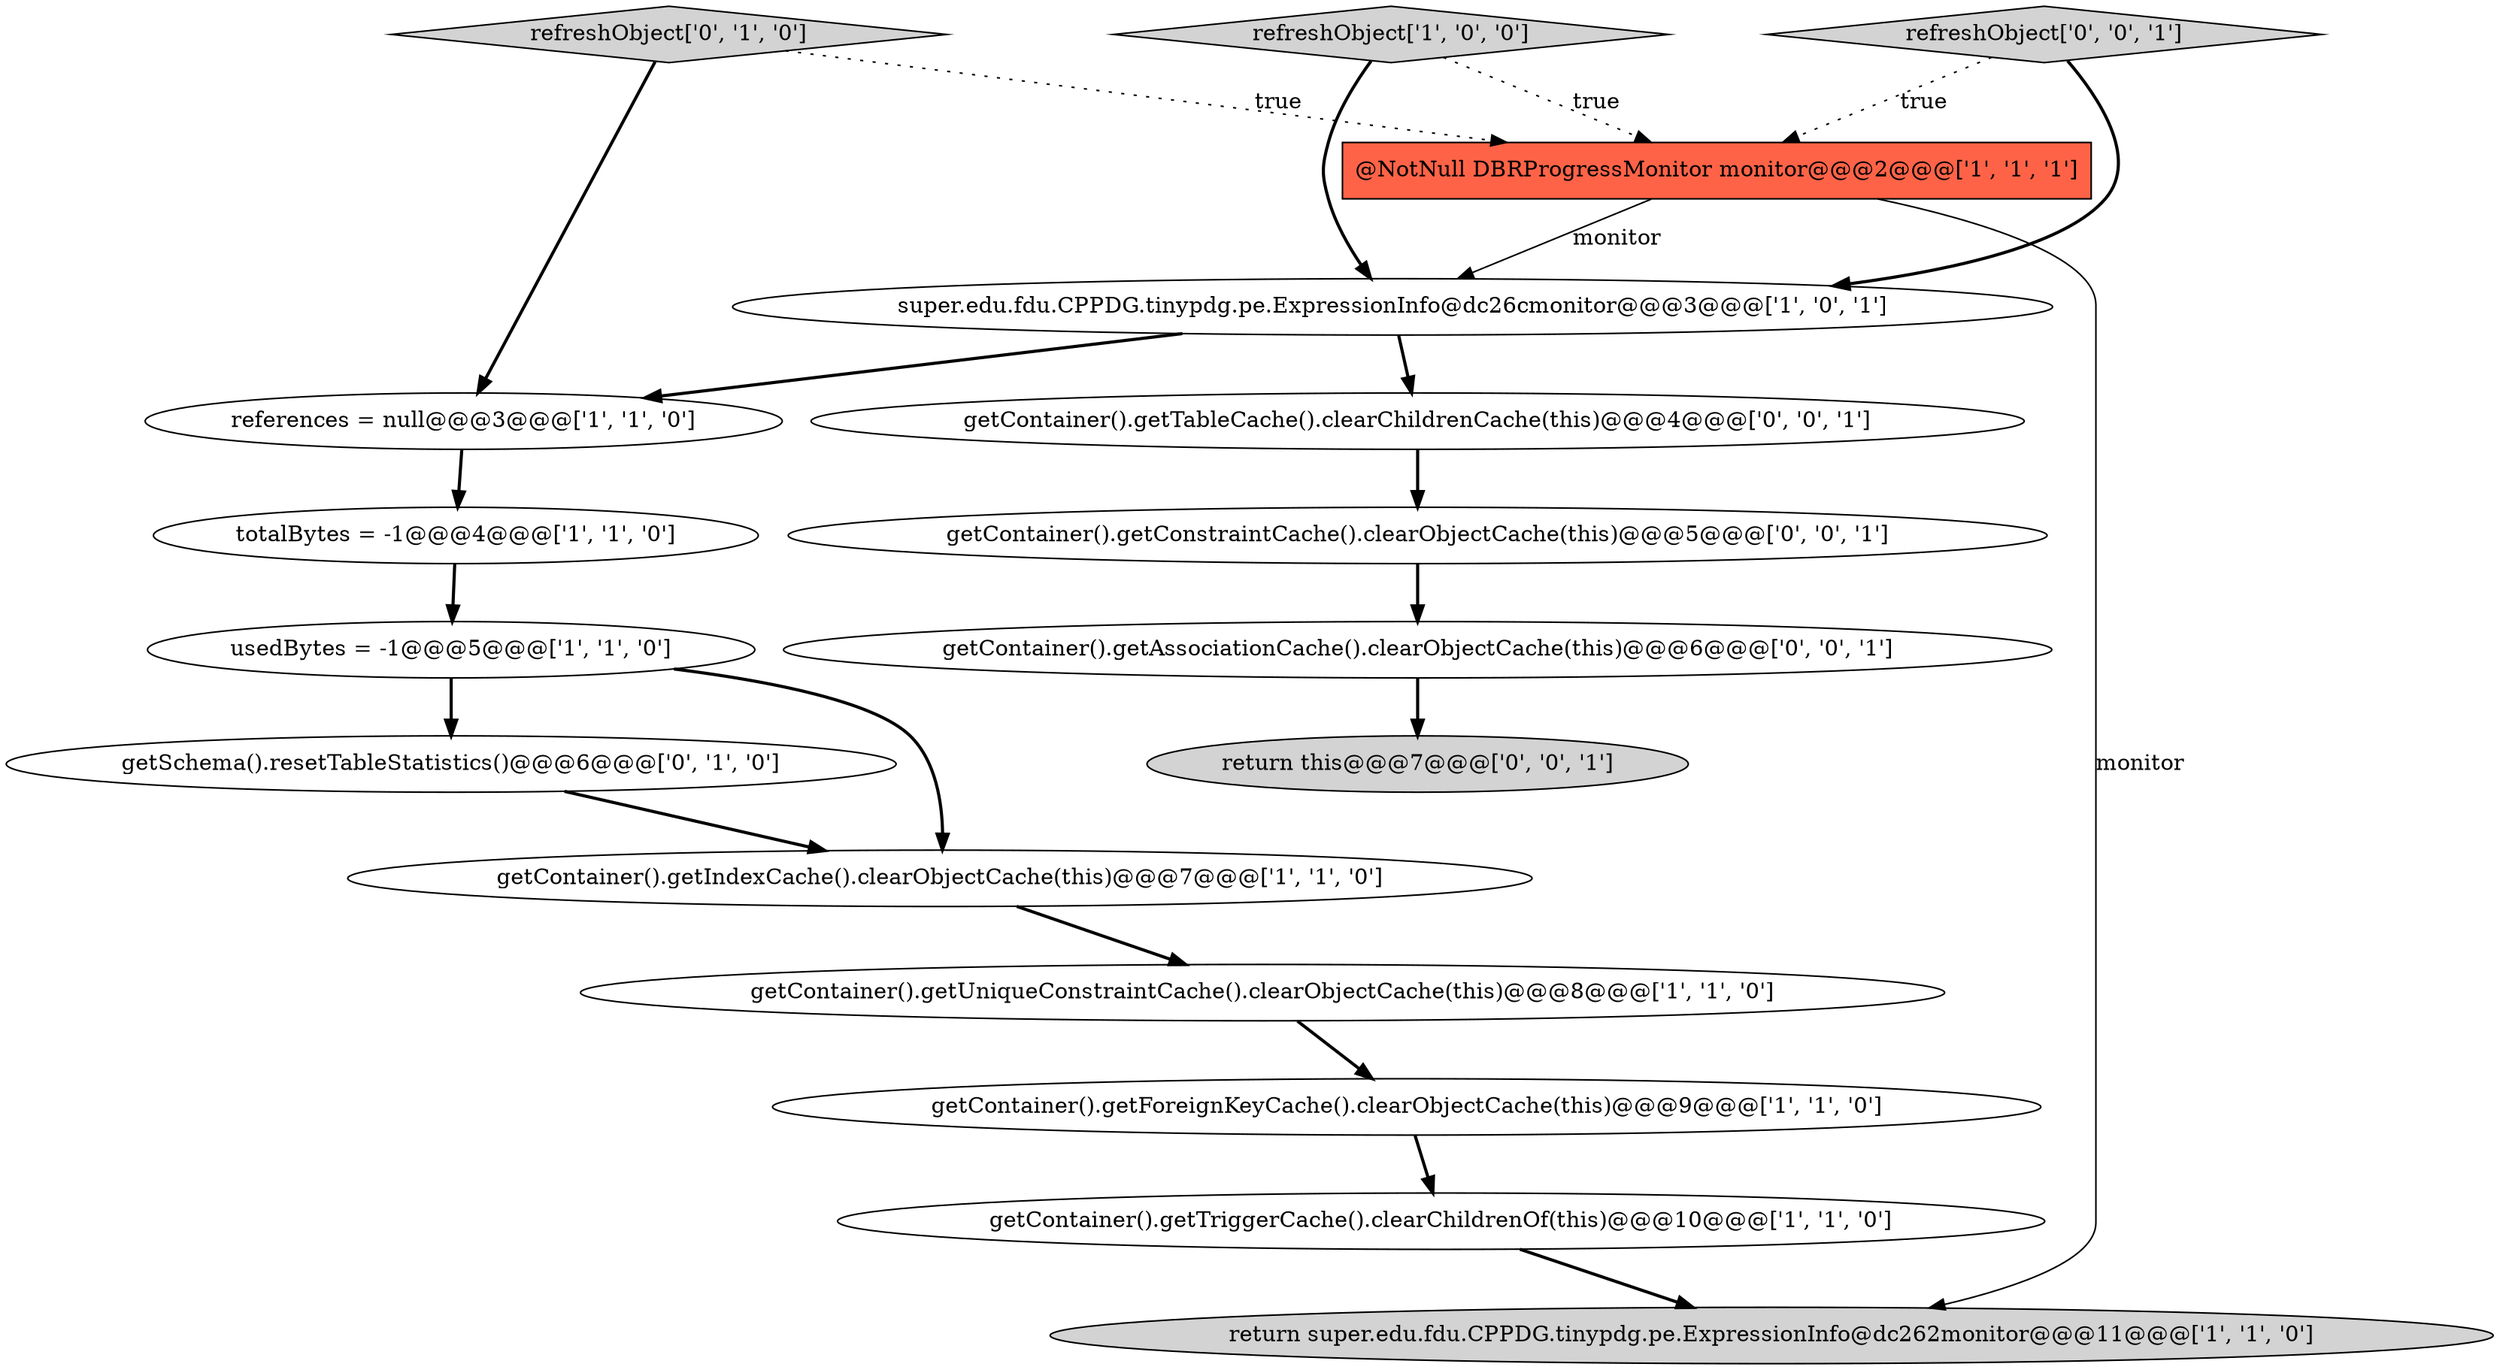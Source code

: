 digraph {
6 [style = filled, label = "references = null@@@3@@@['1', '1', '0']", fillcolor = white, shape = ellipse image = "AAA0AAABBB1BBB"];
8 [style = filled, label = "getContainer().getUniqueConstraintCache().clearObjectCache(this)@@@8@@@['1', '1', '0']", fillcolor = white, shape = ellipse image = "AAA0AAABBB1BBB"];
11 [style = filled, label = "getSchema().resetTableStatistics()@@@6@@@['0', '1', '0']", fillcolor = white, shape = ellipse image = "AAA1AAABBB2BBB"];
12 [style = filled, label = "refreshObject['0', '1', '0']", fillcolor = lightgray, shape = diamond image = "AAA0AAABBB2BBB"];
5 [style = filled, label = "super.edu.fdu.CPPDG.tinypdg.pe.ExpressionInfo@dc26cmonitor@@@3@@@['1', '0', '1']", fillcolor = white, shape = ellipse image = "AAA0AAABBB1BBB"];
3 [style = filled, label = "refreshObject['1', '0', '0']", fillcolor = lightgray, shape = diamond image = "AAA0AAABBB1BBB"];
10 [style = filled, label = "getContainer().getForeignKeyCache().clearObjectCache(this)@@@9@@@['1', '1', '0']", fillcolor = white, shape = ellipse image = "AAA0AAABBB1BBB"];
13 [style = filled, label = "getContainer().getConstraintCache().clearObjectCache(this)@@@5@@@['0', '0', '1']", fillcolor = white, shape = ellipse image = "AAA0AAABBB3BBB"];
16 [style = filled, label = "getContainer().getTableCache().clearChildrenCache(this)@@@4@@@['0', '0', '1']", fillcolor = white, shape = ellipse image = "AAA0AAABBB3BBB"];
15 [style = filled, label = "return this@@@7@@@['0', '0', '1']", fillcolor = lightgray, shape = ellipse image = "AAA0AAABBB3BBB"];
7 [style = filled, label = "getContainer().getIndexCache().clearObjectCache(this)@@@7@@@['1', '1', '0']", fillcolor = white, shape = ellipse image = "AAA0AAABBB1BBB"];
1 [style = filled, label = "usedBytes = -1@@@5@@@['1', '1', '0']", fillcolor = white, shape = ellipse image = "AAA0AAABBB1BBB"];
0 [style = filled, label = "totalBytes = -1@@@4@@@['1', '1', '0']", fillcolor = white, shape = ellipse image = "AAA0AAABBB1BBB"];
14 [style = filled, label = "getContainer().getAssociationCache().clearObjectCache(this)@@@6@@@['0', '0', '1']", fillcolor = white, shape = ellipse image = "AAA0AAABBB3BBB"];
17 [style = filled, label = "refreshObject['0', '0', '1']", fillcolor = lightgray, shape = diamond image = "AAA0AAABBB3BBB"];
2 [style = filled, label = "return super.edu.fdu.CPPDG.tinypdg.pe.ExpressionInfo@dc262monitor@@@11@@@['1', '1', '0']", fillcolor = lightgray, shape = ellipse image = "AAA0AAABBB1BBB"];
4 [style = filled, label = "getContainer().getTriggerCache().clearChildrenOf(this)@@@10@@@['1', '1', '0']", fillcolor = white, shape = ellipse image = "AAA0AAABBB1BBB"];
9 [style = filled, label = "@NotNull DBRProgressMonitor monitor@@@2@@@['1', '1', '1']", fillcolor = tomato, shape = box image = "AAA0AAABBB1BBB"];
7->8 [style = bold, label=""];
6->0 [style = bold, label=""];
9->5 [style = solid, label="monitor"];
9->2 [style = solid, label="monitor"];
16->13 [style = bold, label=""];
3->5 [style = bold, label=""];
0->1 [style = bold, label=""];
4->2 [style = bold, label=""];
1->11 [style = bold, label=""];
11->7 [style = bold, label=""];
17->9 [style = dotted, label="true"];
12->9 [style = dotted, label="true"];
10->4 [style = bold, label=""];
1->7 [style = bold, label=""];
13->14 [style = bold, label=""];
3->9 [style = dotted, label="true"];
14->15 [style = bold, label=""];
5->16 [style = bold, label=""];
8->10 [style = bold, label=""];
17->5 [style = bold, label=""];
5->6 [style = bold, label=""];
12->6 [style = bold, label=""];
}
